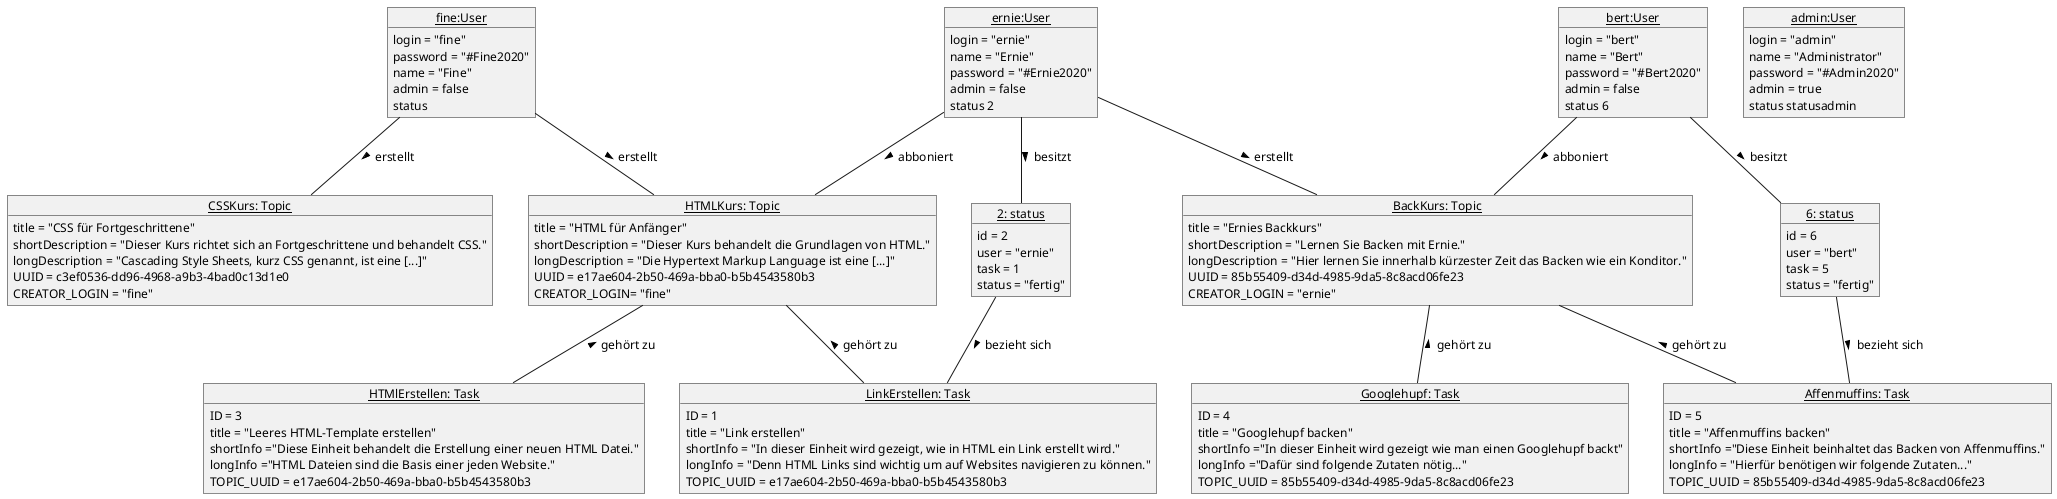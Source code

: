 @startuml

' Layout
skinparam classAttributeIconSize 0
skinparam monochrome true
skinparam shadowing false
skinparam DefaultFontName arial
skinparam DefaultFontSize 12
skinparam ClassFontStyle bold

'User
object "<u>fine:User</u>" as fine{
    login = "fine"
    password = "#Fine2020"
    name = "Fine"
    admin = false
    status
}
object "<u>ernie:User</u>" as ernie{
    login = "ernie"
    name = "Ernie"
    password = "#Ernie2020"
    admin = false
    status 2
}
object "<u>bert:User</u>" as bert{
    login = "bert"
    name = "Bert"
    password = "#Bert2020"
    admin = false
    status 6
}
object "<u>admin:User</u>" as admin{
    login = "admin"
    name = "Administrator"
    password = "#Admin2020"
    admin = true
    status statusadmin
}

'Topics
object "<u>HTMLKurs: Topic</u>" as HTMLKurs{
    title = "HTML für Anfänger"
    shortDescription = "Dieser Kurs behandelt die Grundlagen von HTML."
    longDescription = "Die Hypertext Markup Language ist eine [...]"
    UUID = e17ae604-2b50-469a-bba0-b5b4543580b3
    CREATOR_LOGIN= "fine"

}
object "<u>CSSKurs: Topic</u>" as CSSKurs{
    title = "CSS für Fortgeschrittene"
    shortDescription = "Dieser Kurs richtet sich an Fortgeschrittene und behandelt CSS."
    longDescription = "Cascading Style Sheets, kurz CSS genannt, ist eine [...]"
    UUID = c3ef0536-dd96-4968-a9b3-4bad0c13d1e0
    CREATOR_LOGIN = "fine"
}
object "<u>BackKurs: Topic</u>" as BackKurs{
    title = "Ernies Backkurs"
    shortDescription = "Lernen Sie Backen mit Ernie."
    longDescription = "Hier lernen Sie innerhalb kürzester Zeit das Backen wie ein Konditor."
    UUID = 85b55409-d34d-4985-9da5-8c8acd06fe23
    CREATOR_LOGIN = "ernie"
}

'Tasks
object "<u>LinkErstellen: Task</u>" as LinkErstellen {
    ID = 1
    title = "Link erstellen"
    shortInfo = "In dieser Einheit wird gezeigt, wie in HTML ein Link erstellt wird."
    longInfo = "Denn HTML Links sind wichtig um auf Websites navigieren zu können."
    TOPIC_UUID = e17ae604-2b50-469a-bba0-b5b4543580b3
}
object "<u>HTMlErstellen: Task</u>" as HTMlErstellen {
    ID = 3
    title = "Leeres HTML-Template erstellen"
    shortInfo ="Diese Einheit behandelt die Erstellung einer neuen HTML Datei."
    longInfo ="HTML Dateien sind die Basis einer jeden Website."
    TOPIC_UUID = e17ae604-2b50-469a-bba0-b5b4543580b3
}
object "<u>Googlehupf: Task</u>" as Googlehupf {
    ID = 4
    title = "Googlehupf backen"
    shortInfo ="In dieser Einheit wird gezeigt wie man einen Googlehupf backt"
    longInfo ="Dafür sind folgende Zutaten nötig..."
    TOPIC_UUID = 85b55409-d34d-4985-9da5-8c8acd06fe23
}
object "<u>Affenmuffins: Task</u>" as Affenmuffins {
    ID = 5
    title = "Affenmuffins backen"
    shortInfo ="Diese Einheit beinhaltet das Backen von Affenmuffins."
    longInfo = "Hierfür benötigen wir folgende Zutaten..."
    TOPIC_UUID = 85b55409-d34d-4985-9da5-8c8acd06fe23
}

'status
object "<u>2: status</u>" as 2{
	id = 2
	user = "ernie"
	task = 1
	status = "fertig"
}

object "<u>6: status</u>" as 6{
	id = 6
	user = "bert"
	task = 5
	status = "fertig"
}

'Assoziationen
fine -- HTMLKurs :> erstellt
fine -- CSSKurs :> erstellt
ernie -- BackKurs :> erstellt

ernie -- 2 :> besitzt
bert -- 6 :> besitzt

ernie -- HTMLKurs :> abboniert
bert -- BackKurs :> abboniert

HTMLKurs -- LinkErstellen :< gehört zu
HTMLKurs -- HTMlErstellen :< gehört zu

6 -- Affenmuffins :> bezieht sich
2 -- LinkErstellen :> bezieht sich

BackKurs -- Googlehupf :< gehört zu
BackKurs -- Affenmuffins :< gehört zu


@enduml